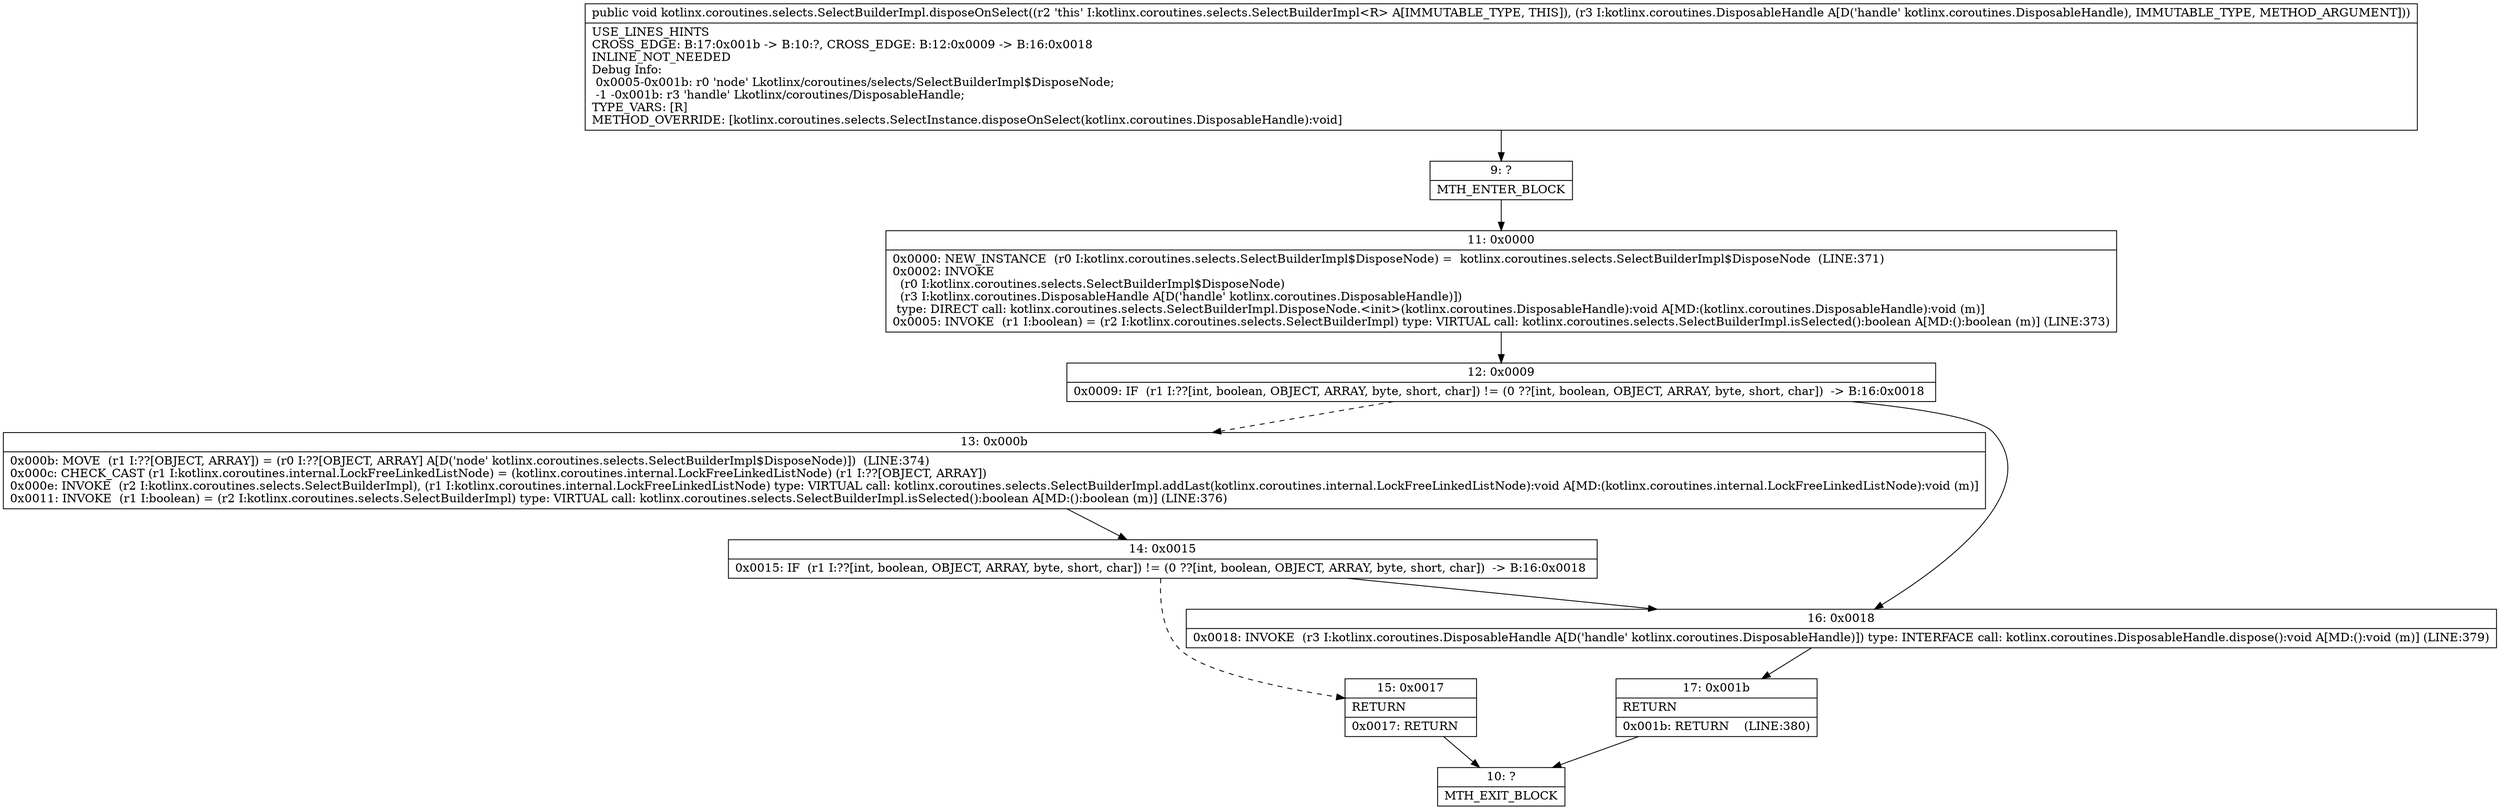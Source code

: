 digraph "CFG forkotlinx.coroutines.selects.SelectBuilderImpl.disposeOnSelect(Lkotlinx\/coroutines\/DisposableHandle;)V" {
Node_9 [shape=record,label="{9\:\ ?|MTH_ENTER_BLOCK\l}"];
Node_11 [shape=record,label="{11\:\ 0x0000|0x0000: NEW_INSTANCE  (r0 I:kotlinx.coroutines.selects.SelectBuilderImpl$DisposeNode) =  kotlinx.coroutines.selects.SelectBuilderImpl$DisposeNode  (LINE:371)\l0x0002: INVOKE  \l  (r0 I:kotlinx.coroutines.selects.SelectBuilderImpl$DisposeNode)\l  (r3 I:kotlinx.coroutines.DisposableHandle A[D('handle' kotlinx.coroutines.DisposableHandle)])\l type: DIRECT call: kotlinx.coroutines.selects.SelectBuilderImpl.DisposeNode.\<init\>(kotlinx.coroutines.DisposableHandle):void A[MD:(kotlinx.coroutines.DisposableHandle):void (m)]\l0x0005: INVOKE  (r1 I:boolean) = (r2 I:kotlinx.coroutines.selects.SelectBuilderImpl) type: VIRTUAL call: kotlinx.coroutines.selects.SelectBuilderImpl.isSelected():boolean A[MD:():boolean (m)] (LINE:373)\l}"];
Node_12 [shape=record,label="{12\:\ 0x0009|0x0009: IF  (r1 I:??[int, boolean, OBJECT, ARRAY, byte, short, char]) != (0 ??[int, boolean, OBJECT, ARRAY, byte, short, char])  \-\> B:16:0x0018 \l}"];
Node_13 [shape=record,label="{13\:\ 0x000b|0x000b: MOVE  (r1 I:??[OBJECT, ARRAY]) = (r0 I:??[OBJECT, ARRAY] A[D('node' kotlinx.coroutines.selects.SelectBuilderImpl$DisposeNode)])  (LINE:374)\l0x000c: CHECK_CAST (r1 I:kotlinx.coroutines.internal.LockFreeLinkedListNode) = (kotlinx.coroutines.internal.LockFreeLinkedListNode) (r1 I:??[OBJECT, ARRAY]) \l0x000e: INVOKE  (r2 I:kotlinx.coroutines.selects.SelectBuilderImpl), (r1 I:kotlinx.coroutines.internal.LockFreeLinkedListNode) type: VIRTUAL call: kotlinx.coroutines.selects.SelectBuilderImpl.addLast(kotlinx.coroutines.internal.LockFreeLinkedListNode):void A[MD:(kotlinx.coroutines.internal.LockFreeLinkedListNode):void (m)]\l0x0011: INVOKE  (r1 I:boolean) = (r2 I:kotlinx.coroutines.selects.SelectBuilderImpl) type: VIRTUAL call: kotlinx.coroutines.selects.SelectBuilderImpl.isSelected():boolean A[MD:():boolean (m)] (LINE:376)\l}"];
Node_14 [shape=record,label="{14\:\ 0x0015|0x0015: IF  (r1 I:??[int, boolean, OBJECT, ARRAY, byte, short, char]) != (0 ??[int, boolean, OBJECT, ARRAY, byte, short, char])  \-\> B:16:0x0018 \l}"];
Node_15 [shape=record,label="{15\:\ 0x0017|RETURN\l|0x0017: RETURN   \l}"];
Node_10 [shape=record,label="{10\:\ ?|MTH_EXIT_BLOCK\l}"];
Node_16 [shape=record,label="{16\:\ 0x0018|0x0018: INVOKE  (r3 I:kotlinx.coroutines.DisposableHandle A[D('handle' kotlinx.coroutines.DisposableHandle)]) type: INTERFACE call: kotlinx.coroutines.DisposableHandle.dispose():void A[MD:():void (m)] (LINE:379)\l}"];
Node_17 [shape=record,label="{17\:\ 0x001b|RETURN\l|0x001b: RETURN    (LINE:380)\l}"];
MethodNode[shape=record,label="{public void kotlinx.coroutines.selects.SelectBuilderImpl.disposeOnSelect((r2 'this' I:kotlinx.coroutines.selects.SelectBuilderImpl\<R\> A[IMMUTABLE_TYPE, THIS]), (r3 I:kotlinx.coroutines.DisposableHandle A[D('handle' kotlinx.coroutines.DisposableHandle), IMMUTABLE_TYPE, METHOD_ARGUMENT]))  | USE_LINES_HINTS\lCROSS_EDGE: B:17:0x001b \-\> B:10:?, CROSS_EDGE: B:12:0x0009 \-\> B:16:0x0018\lINLINE_NOT_NEEDED\lDebug Info:\l  0x0005\-0x001b: r0 'node' Lkotlinx\/coroutines\/selects\/SelectBuilderImpl$DisposeNode;\l  \-1 \-0x001b: r3 'handle' Lkotlinx\/coroutines\/DisposableHandle;\lTYPE_VARS: [R]\lMETHOD_OVERRIDE: [kotlinx.coroutines.selects.SelectInstance.disposeOnSelect(kotlinx.coroutines.DisposableHandle):void]\l}"];
MethodNode -> Node_9;Node_9 -> Node_11;
Node_11 -> Node_12;
Node_12 -> Node_13[style=dashed];
Node_12 -> Node_16;
Node_13 -> Node_14;
Node_14 -> Node_15[style=dashed];
Node_14 -> Node_16;
Node_15 -> Node_10;
Node_16 -> Node_17;
Node_17 -> Node_10;
}

